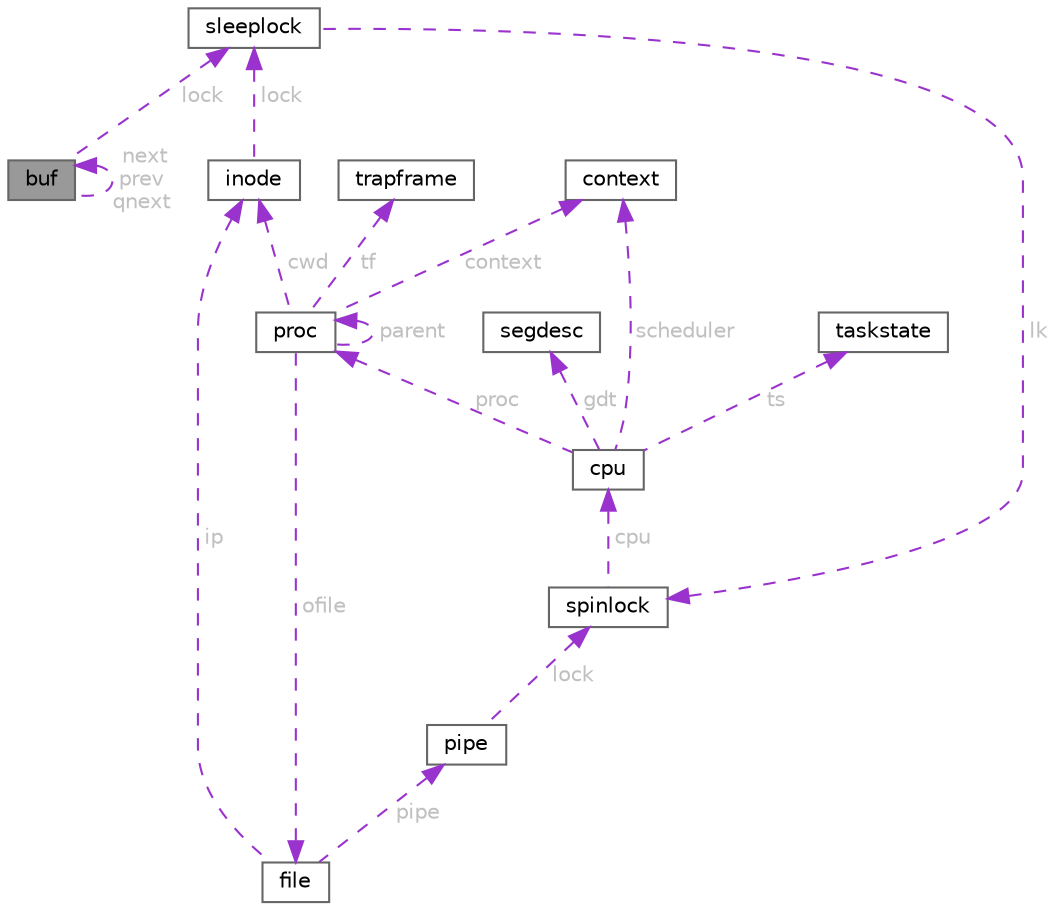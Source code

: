 digraph "buf"
{
 // LATEX_PDF_SIZE
  bgcolor="transparent";
  edge [fontname=Helvetica,fontsize=10,labelfontname=Helvetica,labelfontsize=10];
  node [fontname=Helvetica,fontsize=10,shape=box,height=0.2,width=0.4];
  Node1 [id="Node000001",label="buf",height=0.2,width=0.4,color="gray40", fillcolor="grey60", style="filled", fontcolor="black",tooltip=" "];
  Node2 -> Node1 [id="edge18_Node000001_Node000002",dir="back",color="darkorchid3",style="dashed",tooltip=" ",label=" lock",fontcolor="grey" ];
  Node2 [id="Node000002",label="sleeplock",height=0.2,width=0.4,color="gray40", fillcolor="white", style="filled",URL="$d9/dd0/structsleeplock.html",tooltip=" "];
  Node3 -> Node2 [id="edge19_Node000002_Node000003",dir="back",color="darkorchid3",style="dashed",tooltip=" ",label=" lk",fontcolor="grey" ];
  Node3 [id="Node000003",label="spinlock",height=0.2,width=0.4,color="gray40", fillcolor="white", style="filled",URL="$d1/d08/structspinlock.html",tooltip=" "];
  Node4 -> Node3 [id="edge20_Node000003_Node000004",dir="back",color="darkorchid3",style="dashed",tooltip=" ",label=" cpu",fontcolor="grey" ];
  Node4 [id="Node000004",label="cpu",height=0.2,width=0.4,color="gray40", fillcolor="white", style="filled",URL="$db/d62/structcpu.html",tooltip=" "];
  Node5 -> Node4 [id="edge21_Node000004_Node000005",dir="back",color="darkorchid3",style="dashed",tooltip=" ",label=" scheduler",fontcolor="grey" ];
  Node5 [id="Node000005",label="context",height=0.2,width=0.4,color="gray40", fillcolor="white", style="filled",URL="$d7/dfe/structcontext.html",tooltip=" "];
  Node6 -> Node4 [id="edge22_Node000004_Node000006",dir="back",color="darkorchid3",style="dashed",tooltip=" ",label=" ts",fontcolor="grey" ];
  Node6 [id="Node000006",label="taskstate",height=0.2,width=0.4,color="gray40", fillcolor="white", style="filled",URL="$dc/dd1/structtaskstate.html",tooltip=" "];
  Node7 -> Node4 [id="edge23_Node000004_Node000007",dir="back",color="darkorchid3",style="dashed",tooltip=" ",label=" gdt",fontcolor="grey" ];
  Node7 [id="Node000007",label="segdesc",height=0.2,width=0.4,color="gray40", fillcolor="white", style="filled",URL="$d8/d3e/structsegdesc.html",tooltip=" "];
  Node8 -> Node4 [id="edge24_Node000004_Node000008",dir="back",color="darkorchid3",style="dashed",tooltip=" ",label=" proc",fontcolor="grey" ];
  Node8 [id="Node000008",label="proc",height=0.2,width=0.4,color="gray40", fillcolor="white", style="filled",URL="$de/d48/structproc.html",tooltip=" "];
  Node8 -> Node8 [id="edge25_Node000008_Node000008",dir="back",color="darkorchid3",style="dashed",tooltip=" ",label=" parent",fontcolor="grey" ];
  Node9 -> Node8 [id="edge26_Node000008_Node000009",dir="back",color="darkorchid3",style="dashed",tooltip=" ",label=" tf",fontcolor="grey" ];
  Node9 [id="Node000009",label="trapframe",height=0.2,width=0.4,color="gray40", fillcolor="white", style="filled",URL="$df/d05/structtrapframe.html",tooltip=" "];
  Node5 -> Node8 [id="edge27_Node000008_Node000005",dir="back",color="darkorchid3",style="dashed",tooltip=" ",label=" context",fontcolor="grey" ];
  Node10 -> Node8 [id="edge28_Node000008_Node000010",dir="back",color="darkorchid3",style="dashed",tooltip=" ",label=" ofile",fontcolor="grey" ];
  Node10 [id="Node000010",label="file",height=0.2,width=0.4,color="gray40", fillcolor="white", style="filled",URL="$d7/d3a/structfile.html",tooltip=" "];
  Node11 -> Node10 [id="edge29_Node000010_Node000011",dir="back",color="darkorchid3",style="dashed",tooltip=" ",label=" pipe",fontcolor="grey" ];
  Node11 [id="Node000011",label="pipe",height=0.2,width=0.4,color="gray40", fillcolor="white", style="filled",URL="$d8/d53/structpipe.html",tooltip=" "];
  Node3 -> Node11 [id="edge30_Node000011_Node000003",dir="back",color="darkorchid3",style="dashed",tooltip=" ",label=" lock",fontcolor="grey" ];
  Node12 -> Node10 [id="edge31_Node000010_Node000012",dir="back",color="darkorchid3",style="dashed",tooltip=" ",label=" ip",fontcolor="grey" ];
  Node12 [id="Node000012",label="inode",height=0.2,width=0.4,color="gray40", fillcolor="white", style="filled",URL="$d0/df8/structinode.html",tooltip=" "];
  Node2 -> Node12 [id="edge32_Node000012_Node000002",dir="back",color="darkorchid3",style="dashed",tooltip=" ",label=" lock",fontcolor="grey" ];
  Node12 -> Node8 [id="edge33_Node000008_Node000012",dir="back",color="darkorchid3",style="dashed",tooltip=" ",label=" cwd",fontcolor="grey" ];
  Node1 -> Node1 [id="edge34_Node000001_Node000001",dir="back",color="darkorchid3",style="dashed",tooltip=" ",label=" next\nprev\nqnext",fontcolor="grey" ];
}
